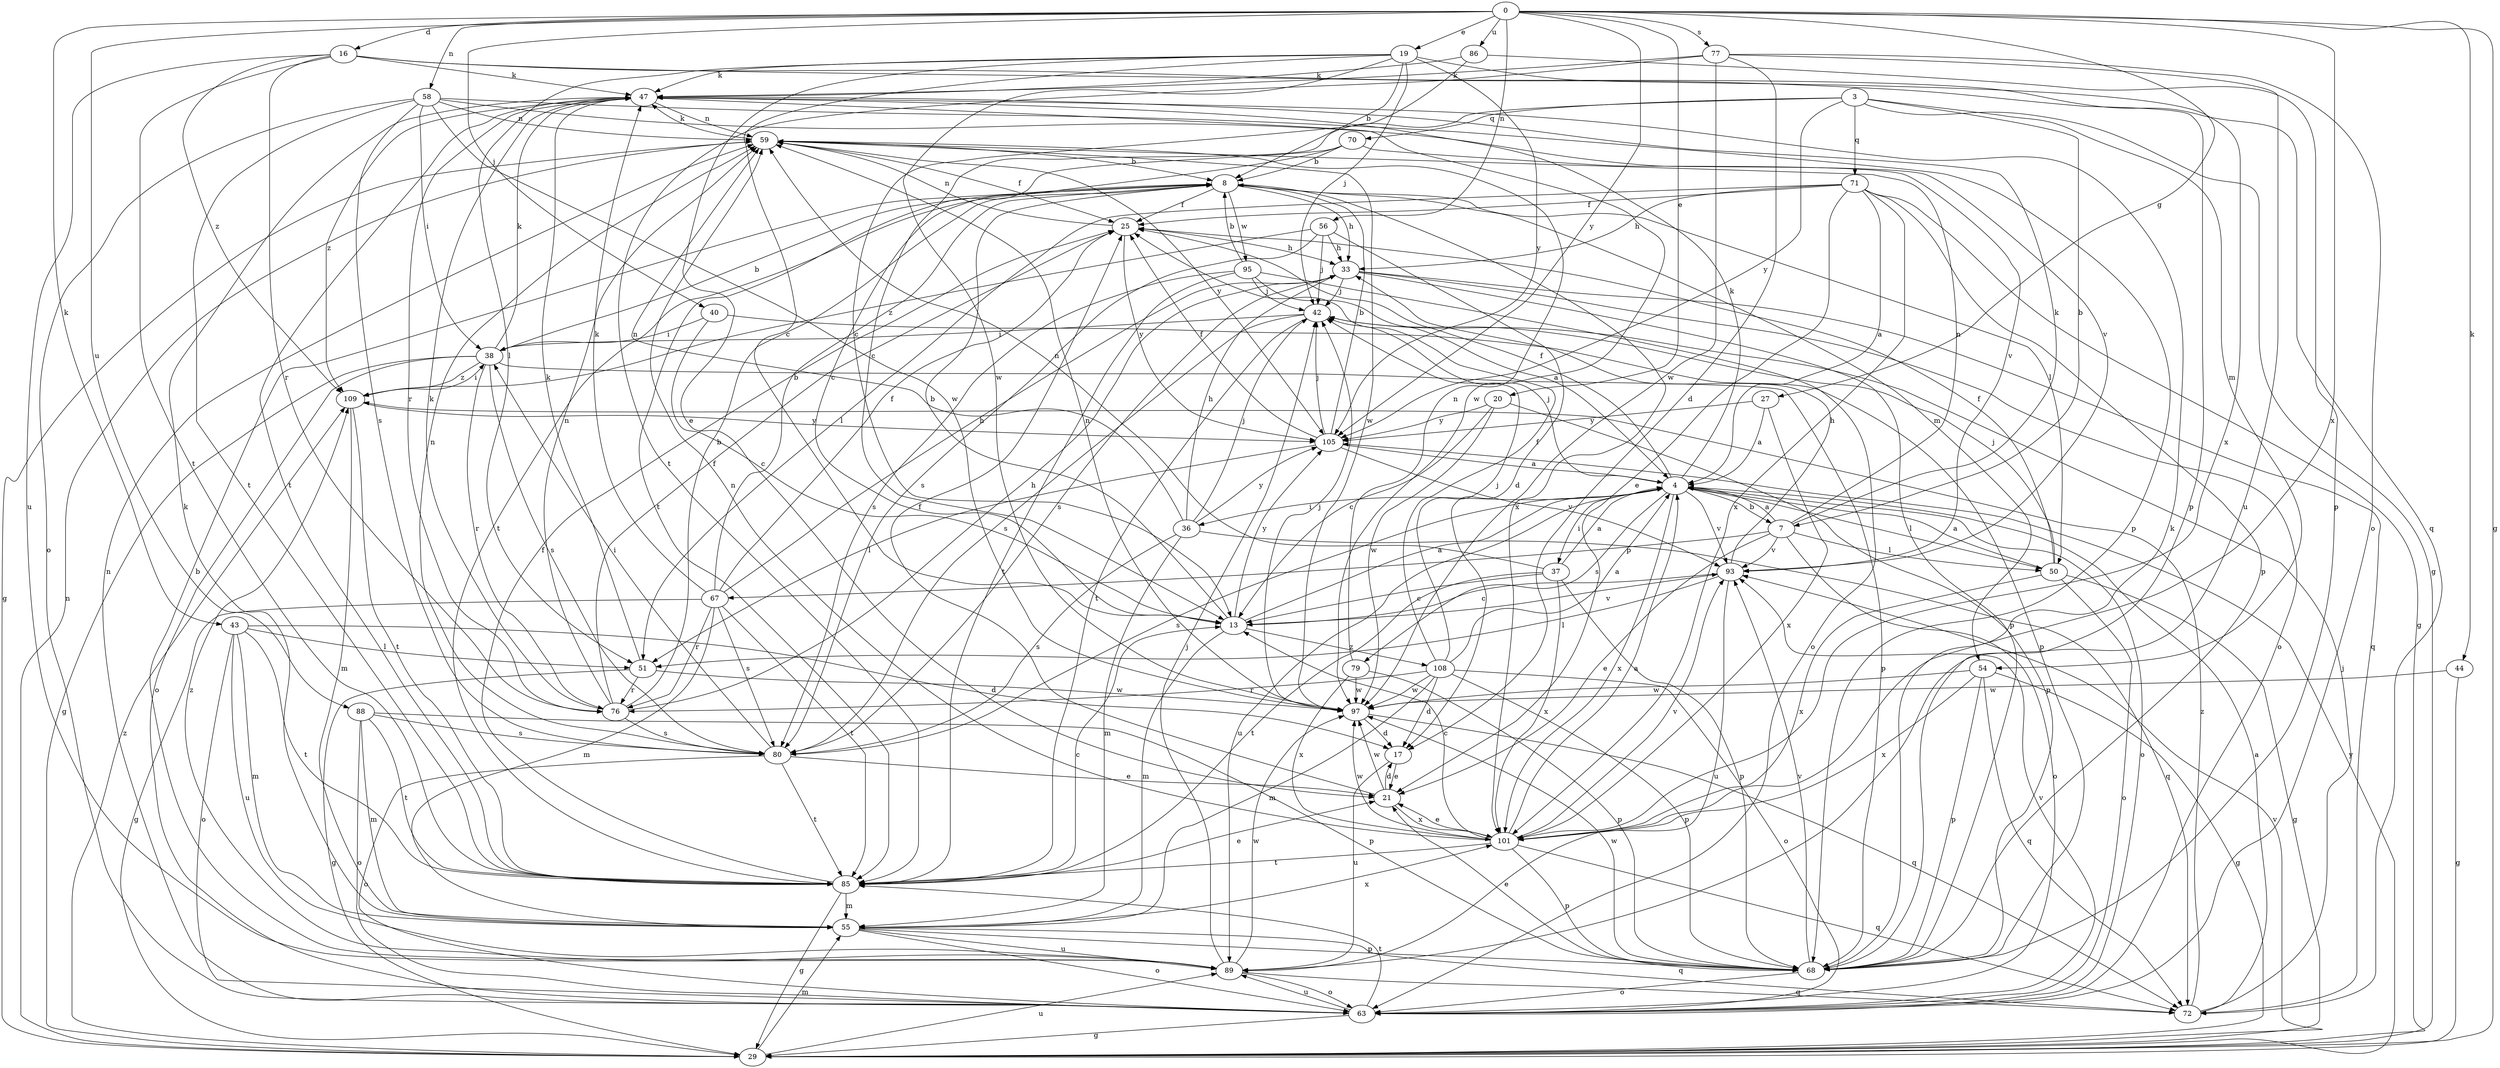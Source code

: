 strict digraph  {
0;
3;
4;
7;
8;
13;
16;
17;
19;
20;
21;
25;
27;
29;
33;
36;
37;
38;
40;
42;
43;
44;
47;
50;
51;
54;
55;
56;
58;
59;
63;
67;
68;
70;
71;
72;
76;
77;
79;
80;
85;
86;
88;
89;
93;
95;
97;
101;
105;
108;
109;
0 -> 16  [label=d];
0 -> 19  [label=e];
0 -> 20  [label=e];
0 -> 27  [label=g];
0 -> 29  [label=g];
0 -> 40  [label=j];
0 -> 43  [label=k];
0 -> 44  [label=k];
0 -> 56  [label=n];
0 -> 58  [label=n];
0 -> 77  [label=s];
0 -> 86  [label=u];
0 -> 88  [label=u];
0 -> 101  [label=x];
0 -> 105  [label=y];
3 -> 7  [label=b];
3 -> 13  [label=c];
3 -> 29  [label=g];
3 -> 54  [label=m];
3 -> 70  [label=q];
3 -> 71  [label=q];
3 -> 105  [label=y];
4 -> 7  [label=b];
4 -> 25  [label=f];
4 -> 36  [label=i];
4 -> 37  [label=i];
4 -> 42  [label=j];
4 -> 47  [label=k];
4 -> 50  [label=l];
4 -> 63  [label=o];
4 -> 79  [label=s];
4 -> 80  [label=s];
4 -> 89  [label=u];
4 -> 93  [label=v];
4 -> 101  [label=x];
7 -> 4  [label=a];
7 -> 21  [label=e];
7 -> 47  [label=k];
7 -> 50  [label=l];
7 -> 59  [label=n];
7 -> 63  [label=o];
7 -> 67  [label=p];
7 -> 93  [label=v];
8 -> 25  [label=f];
8 -> 33  [label=h];
8 -> 50  [label=l];
8 -> 54  [label=m];
8 -> 85  [label=t];
8 -> 95  [label=w];
8 -> 101  [label=x];
13 -> 4  [label=a];
13 -> 8  [label=b];
13 -> 55  [label=m];
13 -> 93  [label=v];
13 -> 105  [label=y];
13 -> 108  [label=z];
16 -> 47  [label=k];
16 -> 68  [label=p];
16 -> 72  [label=q];
16 -> 76  [label=r];
16 -> 85  [label=t];
16 -> 89  [label=u];
16 -> 109  [label=z];
17 -> 21  [label=e];
17 -> 89  [label=u];
19 -> 8  [label=b];
19 -> 13  [label=c];
19 -> 21  [label=e];
19 -> 42  [label=j];
19 -> 47  [label=k];
19 -> 51  [label=l];
19 -> 97  [label=w];
19 -> 101  [label=x];
19 -> 105  [label=y];
20 -> 13  [label=c];
20 -> 68  [label=p];
20 -> 97  [label=w];
20 -> 105  [label=y];
21 -> 17  [label=d];
21 -> 25  [label=f];
21 -> 97  [label=w];
21 -> 101  [label=x];
25 -> 33  [label=h];
25 -> 59  [label=n];
25 -> 105  [label=y];
27 -> 4  [label=a];
27 -> 101  [label=x];
27 -> 105  [label=y];
29 -> 55  [label=m];
29 -> 59  [label=n];
29 -> 89  [label=u];
29 -> 93  [label=v];
29 -> 105  [label=y];
29 -> 109  [label=z];
33 -> 42  [label=j];
33 -> 63  [label=o];
33 -> 68  [label=p];
33 -> 72  [label=q];
33 -> 80  [label=s];
36 -> 33  [label=h];
36 -> 42  [label=j];
36 -> 55  [label=m];
36 -> 59  [label=n];
36 -> 72  [label=q];
36 -> 80  [label=s];
36 -> 105  [label=y];
37 -> 4  [label=a];
37 -> 13  [label=c];
37 -> 59  [label=n];
37 -> 68  [label=p];
37 -> 85  [label=t];
37 -> 101  [label=x];
38 -> 8  [label=b];
38 -> 29  [label=g];
38 -> 47  [label=k];
38 -> 63  [label=o];
38 -> 68  [label=p];
38 -> 76  [label=r];
38 -> 80  [label=s];
38 -> 109  [label=z];
40 -> 13  [label=c];
40 -> 38  [label=i];
40 -> 68  [label=p];
42 -> 38  [label=i];
42 -> 80  [label=s];
42 -> 85  [label=t];
43 -> 17  [label=d];
43 -> 51  [label=l];
43 -> 55  [label=m];
43 -> 63  [label=o];
43 -> 85  [label=t];
43 -> 89  [label=u];
44 -> 29  [label=g];
44 -> 97  [label=w];
47 -> 59  [label=n];
47 -> 76  [label=r];
47 -> 85  [label=t];
47 -> 97  [label=w];
47 -> 109  [label=z];
50 -> 4  [label=a];
50 -> 25  [label=f];
50 -> 29  [label=g];
50 -> 42  [label=j];
50 -> 63  [label=o];
50 -> 101  [label=x];
51 -> 29  [label=g];
51 -> 47  [label=k];
51 -> 76  [label=r];
51 -> 97  [label=w];
54 -> 29  [label=g];
54 -> 68  [label=p];
54 -> 72  [label=q];
54 -> 97  [label=w];
54 -> 101  [label=x];
55 -> 47  [label=k];
55 -> 63  [label=o];
55 -> 68  [label=p];
55 -> 72  [label=q];
55 -> 89  [label=u];
55 -> 101  [label=x];
56 -> 17  [label=d];
56 -> 33  [label=h];
56 -> 42  [label=j];
56 -> 80  [label=s];
56 -> 109  [label=z];
58 -> 38  [label=i];
58 -> 59  [label=n];
58 -> 63  [label=o];
58 -> 68  [label=p];
58 -> 80  [label=s];
58 -> 85  [label=t];
58 -> 93  [label=v];
58 -> 97  [label=w];
59 -> 8  [label=b];
59 -> 25  [label=f];
59 -> 29  [label=g];
59 -> 47  [label=k];
59 -> 97  [label=w];
59 -> 105  [label=y];
63 -> 29  [label=g];
63 -> 59  [label=n];
63 -> 85  [label=t];
63 -> 89  [label=u];
63 -> 93  [label=v];
67 -> 8  [label=b];
67 -> 25  [label=f];
67 -> 29  [label=g];
67 -> 33  [label=h];
67 -> 47  [label=k];
67 -> 55  [label=m];
67 -> 76  [label=r];
67 -> 80  [label=s];
67 -> 85  [label=t];
68 -> 21  [label=e];
68 -> 47  [label=k];
68 -> 63  [label=o];
68 -> 93  [label=v];
68 -> 97  [label=w];
70 -> 8  [label=b];
70 -> 13  [label=c];
70 -> 85  [label=t];
70 -> 93  [label=v];
71 -> 4  [label=a];
71 -> 21  [label=e];
71 -> 25  [label=f];
71 -> 29  [label=g];
71 -> 33  [label=h];
71 -> 51  [label=l];
71 -> 68  [label=p];
71 -> 101  [label=x];
72 -> 4  [label=a];
72 -> 42  [label=j];
72 -> 109  [label=z];
76 -> 8  [label=b];
76 -> 25  [label=f];
76 -> 33  [label=h];
76 -> 47  [label=k];
76 -> 59  [label=n];
76 -> 80  [label=s];
77 -> 17  [label=d];
77 -> 47  [label=k];
77 -> 63  [label=o];
77 -> 85  [label=t];
77 -> 89  [label=u];
77 -> 97  [label=w];
79 -> 59  [label=n];
79 -> 68  [label=p];
79 -> 97  [label=w];
79 -> 101  [label=x];
80 -> 21  [label=e];
80 -> 38  [label=i];
80 -> 59  [label=n];
80 -> 63  [label=o];
80 -> 85  [label=t];
85 -> 13  [label=c];
85 -> 21  [label=e];
85 -> 25  [label=f];
85 -> 29  [label=g];
85 -> 55  [label=m];
86 -> 13  [label=c];
86 -> 47  [label=k];
86 -> 68  [label=p];
88 -> 55  [label=m];
88 -> 63  [label=o];
88 -> 68  [label=p];
88 -> 80  [label=s];
88 -> 85  [label=t];
89 -> 8  [label=b];
89 -> 42  [label=j];
89 -> 63  [label=o];
89 -> 72  [label=q];
89 -> 97  [label=w];
89 -> 109  [label=z];
93 -> 13  [label=c];
93 -> 33  [label=h];
93 -> 51  [label=l];
93 -> 89  [label=u];
95 -> 4  [label=a];
95 -> 8  [label=b];
95 -> 42  [label=j];
95 -> 63  [label=o];
95 -> 80  [label=s];
95 -> 85  [label=t];
97 -> 17  [label=d];
97 -> 42  [label=j];
97 -> 59  [label=n];
97 -> 72  [label=q];
101 -> 4  [label=a];
101 -> 13  [label=c];
101 -> 21  [label=e];
101 -> 59  [label=n];
101 -> 68  [label=p];
101 -> 72  [label=q];
101 -> 85  [label=t];
101 -> 93  [label=v];
101 -> 97  [label=w];
105 -> 4  [label=a];
105 -> 8  [label=b];
105 -> 25  [label=f];
105 -> 42  [label=j];
105 -> 51  [label=l];
105 -> 93  [label=v];
108 -> 4  [label=a];
108 -> 17  [label=d];
108 -> 25  [label=f];
108 -> 42  [label=j];
108 -> 55  [label=m];
108 -> 63  [label=o];
108 -> 68  [label=p];
108 -> 76  [label=r];
108 -> 97  [label=w];
109 -> 38  [label=i];
109 -> 55  [label=m];
109 -> 85  [label=t];
109 -> 105  [label=y];
}
